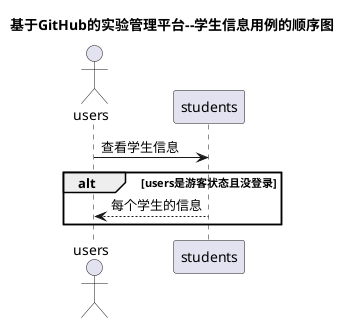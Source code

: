 @startuml
title 基于GitHub的实验管理平台--学生信息用例的顺序图
actor users
users -> students: 查看学生信息
alt users是游客状态且没登录
    students --> users:每个学生的信息
end

@enduml
